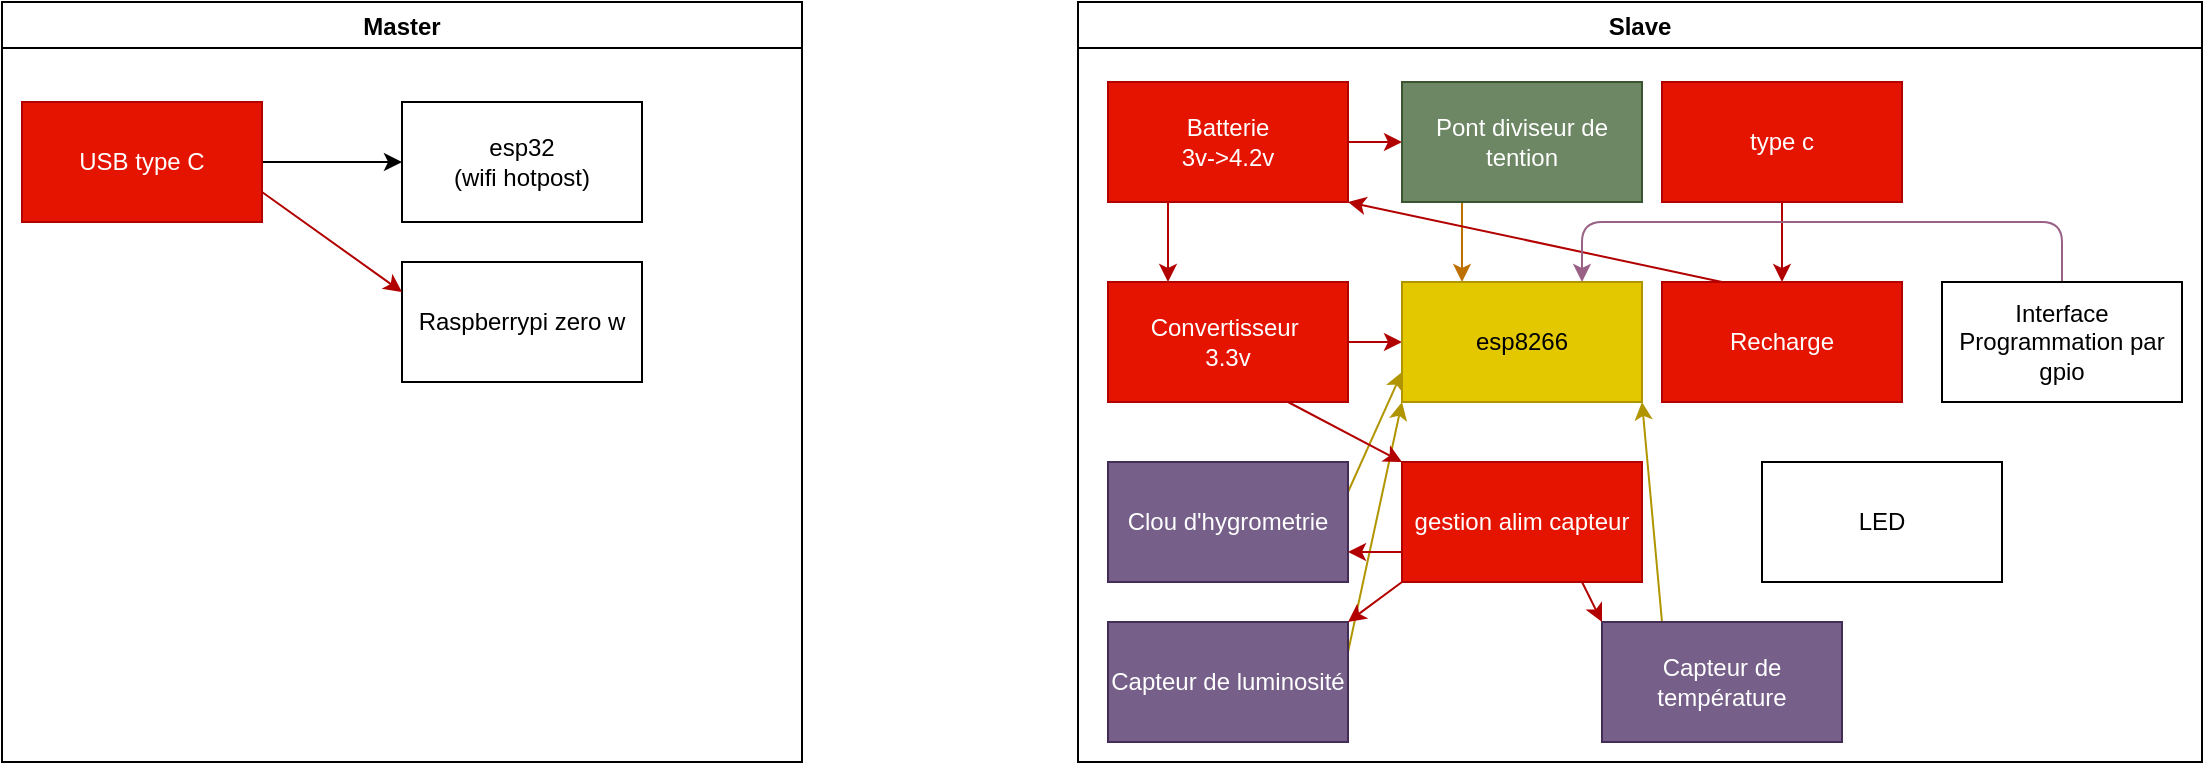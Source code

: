 <mxfile>
    <diagram id="2dslh5Fmj6Aw1XewmMjm" name="Page-1">
        <mxGraphModel dx="1489" dy="441" grid="1" gridSize="10" guides="1" tooltips="1" connect="1" arrows="1" fold="1" page="1" pageScale="1" pageWidth="850" pageHeight="1100" math="0" shadow="0">
            <root>
                <mxCell id="0"/>
                <mxCell id="1" parent="0"/>
                <mxCell id="2" value="Master" style="swimlane;" vertex="1" parent="1">
                    <mxGeometry x="-310" y="120" width="400" height="380" as="geometry"/>
                </mxCell>
                <mxCell id="5" value="esp32&lt;br&gt;(wifi hotpost)" style="rounded=0;whiteSpace=wrap;html=1;" vertex="1" parent="2">
                    <mxGeometry x="200" y="50" width="120" height="60" as="geometry"/>
                </mxCell>
                <mxCell id="24" value="Raspberrypi zero w" style="rounded=0;whiteSpace=wrap;html=1;" vertex="1" parent="2">
                    <mxGeometry x="200" y="130" width="120" height="60" as="geometry"/>
                </mxCell>
                <mxCell id="27" style="edgeStyle=none;html=1;exitX=1;exitY=0.75;exitDx=0;exitDy=0;entryX=0;entryY=0.25;entryDx=0;entryDy=0;fillColor=#e51400;strokeColor=#B20000;" edge="1" parent="2" source="25" target="24">
                    <mxGeometry relative="1" as="geometry"/>
                </mxCell>
                <mxCell id="28" style="edgeStyle=none;html=1;exitX=1;exitY=0.5;exitDx=0;exitDy=0;entryX=0;entryY=0.5;entryDx=0;entryDy=0;" edge="1" parent="2" source="25" target="5">
                    <mxGeometry relative="1" as="geometry"/>
                </mxCell>
                <mxCell id="25" value="USB type C" style="rounded=0;whiteSpace=wrap;html=1;fillColor=#e51400;fontColor=#ffffff;strokeColor=#B20000;" vertex="1" parent="2">
                    <mxGeometry x="10" y="50" width="120" height="60" as="geometry"/>
                </mxCell>
                <mxCell id="3" value="Slave" style="swimlane;" vertex="1" parent="1">
                    <mxGeometry x="228" y="120" width="562" height="380" as="geometry"/>
                </mxCell>
                <mxCell id="9" style="edgeStyle=none;html=1;exitX=0.25;exitY=1;exitDx=0;exitDy=0;entryX=0.25;entryY=0;entryDx=0;entryDy=0;fillColor=#e51400;strokeColor=#B20000;" edge="1" parent="3" source="4" target="6">
                    <mxGeometry relative="1" as="geometry"/>
                </mxCell>
                <mxCell id="10" style="edgeStyle=none;html=1;exitX=1;exitY=0.5;exitDx=0;exitDy=0;entryX=0;entryY=0.5;entryDx=0;entryDy=0;fillColor=#e51400;strokeColor=#B20000;" edge="1" parent="3" source="4" target="8">
                    <mxGeometry relative="1" as="geometry"/>
                </mxCell>
                <mxCell id="4" value="Batterie&lt;br&gt;3v-&amp;gt;4.2v" style="rounded=0;whiteSpace=wrap;html=1;fillColor=#e51400;fontColor=#ffffff;strokeColor=#B20000;" vertex="1" parent="3">
                    <mxGeometry x="15" y="40" width="120" height="60" as="geometry"/>
                </mxCell>
                <mxCell id="12" style="edgeStyle=none;html=1;exitX=1;exitY=0.5;exitDx=0;exitDy=0;entryX=0;entryY=0.5;entryDx=0;entryDy=0;fillColor=#e51400;strokeColor=#B20000;" edge="1" parent="3" source="6" target="7">
                    <mxGeometry relative="1" as="geometry"/>
                </mxCell>
                <mxCell id="6" value="Convertisseur&amp;nbsp;&lt;br&gt;3.3v" style="rounded=0;whiteSpace=wrap;html=1;fillColor=#e51400;fontColor=#ffffff;strokeColor=#B20000;" vertex="1" parent="3">
                    <mxGeometry x="15" y="140" width="120" height="60" as="geometry"/>
                </mxCell>
                <mxCell id="7" value="esp8266" style="rounded=0;whiteSpace=wrap;html=1;fillColor=#e3c800;fontColor=#000000;strokeColor=#B09500;" vertex="1" parent="3">
                    <mxGeometry x="162" y="140" width="120" height="60" as="geometry"/>
                </mxCell>
                <mxCell id="11" style="edgeStyle=none;html=1;exitX=0.25;exitY=1;exitDx=0;exitDy=0;entryX=0.25;entryY=0;entryDx=0;entryDy=0;fillColor=#f0a30a;strokeColor=#BD7000;" edge="1" parent="3" source="8" target="7">
                    <mxGeometry relative="1" as="geometry"/>
                </mxCell>
                <mxCell id="8" value="Pont diviseur de tention" style="rounded=0;whiteSpace=wrap;html=1;fillColor=#6d8764;fontColor=#ffffff;strokeColor=#3A5431;" vertex="1" parent="3">
                    <mxGeometry x="162" y="40" width="120" height="60" as="geometry"/>
                </mxCell>
                <mxCell id="21" style="edgeStyle=none;html=1;exitX=1;exitY=0.25;exitDx=0;exitDy=0;entryX=0;entryY=0.75;entryDx=0;entryDy=0;fillColor=#e3c800;strokeColor=#B09500;" edge="1" parent="3" source="13" target="7">
                    <mxGeometry relative="1" as="geometry"/>
                </mxCell>
                <mxCell id="13" value="Clou d'hygrometrie" style="rounded=0;whiteSpace=wrap;html=1;fillColor=#76608a;fontColor=#ffffff;strokeColor=#432D57;" vertex="1" parent="3">
                    <mxGeometry x="15" y="230" width="120" height="60" as="geometry"/>
                </mxCell>
                <mxCell id="22" style="edgeStyle=none;html=1;exitX=1;exitY=0.25;exitDx=0;exitDy=0;entryX=0;entryY=1;entryDx=0;entryDy=0;fillColor=#e3c800;strokeColor=#B09500;" edge="1" parent="3" source="14" target="7">
                    <mxGeometry relative="1" as="geometry"/>
                </mxCell>
                <mxCell id="14" value="Capteur de luminosité" style="rounded=0;whiteSpace=wrap;html=1;fillColor=#76608a;fontColor=#ffffff;strokeColor=#432D57;" vertex="1" parent="3">
                    <mxGeometry x="15" y="310" width="120" height="60" as="geometry"/>
                </mxCell>
                <mxCell id="23" style="edgeStyle=none;html=1;exitX=0.25;exitY=0;exitDx=0;exitDy=0;entryX=1;entryY=1;entryDx=0;entryDy=0;fillColor=#e3c800;strokeColor=#B09500;" edge="1" parent="3" source="15" target="7">
                    <mxGeometry relative="1" as="geometry"/>
                </mxCell>
                <mxCell id="15" value="Capteur de température" style="rounded=0;whiteSpace=wrap;html=1;fillColor=#76608a;fontColor=#ffffff;strokeColor=#432D57;" vertex="1" parent="3">
                    <mxGeometry x="262" y="310" width="120" height="60" as="geometry"/>
                </mxCell>
                <mxCell id="18" style="edgeStyle=none;html=1;exitX=0;exitY=0.75;exitDx=0;exitDy=0;entryX=1;entryY=0.75;entryDx=0;entryDy=0;fillColor=#e51400;strokeColor=#B20000;" edge="1" parent="3" source="16" target="13">
                    <mxGeometry relative="1" as="geometry"/>
                </mxCell>
                <mxCell id="19" style="edgeStyle=none;html=1;exitX=0;exitY=1;exitDx=0;exitDy=0;entryX=1;entryY=0;entryDx=0;entryDy=0;fillColor=#e51400;strokeColor=#B20000;" edge="1" parent="3" source="16" target="14">
                    <mxGeometry relative="1" as="geometry"/>
                </mxCell>
                <mxCell id="20" style="edgeStyle=none;html=1;exitX=0.75;exitY=1;exitDx=0;exitDy=0;entryX=0;entryY=0;entryDx=0;entryDy=0;fillColor=#e51400;strokeColor=#B20000;" edge="1" parent="3" source="16" target="15">
                    <mxGeometry relative="1" as="geometry"/>
                </mxCell>
                <mxCell id="16" value="gestion alim capteur" style="rounded=0;whiteSpace=wrap;html=1;fillColor=#e51400;fontColor=#ffffff;strokeColor=#B20000;" vertex="1" parent="3">
                    <mxGeometry x="162" y="230" width="120" height="60" as="geometry"/>
                </mxCell>
                <mxCell id="17" style="edgeStyle=none;html=1;exitX=0.75;exitY=1;exitDx=0;exitDy=0;entryX=0;entryY=0;entryDx=0;entryDy=0;fillColor=#e51400;strokeColor=#B20000;" edge="1" parent="3" source="6" target="16">
                    <mxGeometry relative="1" as="geometry">
                        <mxPoint x="142" y="210" as="targetPoint"/>
                    </mxGeometry>
                </mxCell>
                <mxCell id="32" style="edgeStyle=none;html=1;exitX=0.5;exitY=1;exitDx=0;exitDy=0;entryX=0.5;entryY=0;entryDx=0;entryDy=0;fillColor=#e51400;strokeColor=#B20000;" edge="1" parent="3" source="29" target="30">
                    <mxGeometry relative="1" as="geometry"/>
                </mxCell>
                <mxCell id="29" value="type c" style="rounded=0;whiteSpace=wrap;html=1;fillColor=#e51400;fontColor=#ffffff;strokeColor=#B20000;" vertex="1" parent="3">
                    <mxGeometry x="292" y="40" width="120" height="60" as="geometry"/>
                </mxCell>
                <mxCell id="31" style="edgeStyle=none;html=1;exitX=0.25;exitY=0;exitDx=0;exitDy=0;entryX=1;entryY=1;entryDx=0;entryDy=0;fillColor=#e51400;strokeColor=#B20000;" edge="1" parent="3" source="30" target="4">
                    <mxGeometry relative="1" as="geometry"/>
                </mxCell>
                <mxCell id="30" value="Recharge" style="rounded=0;whiteSpace=wrap;html=1;fillColor=#e51400;fontColor=#ffffff;strokeColor=#B20000;" vertex="1" parent="3">
                    <mxGeometry x="292" y="140" width="120" height="60" as="geometry"/>
                </mxCell>
                <mxCell id="33" value="LED" style="rounded=0;whiteSpace=wrap;html=1;" vertex="1" parent="3">
                    <mxGeometry x="342" y="230" width="120" height="60" as="geometry"/>
                </mxCell>
                <mxCell id="35" style="edgeStyle=none;html=1;exitX=0.5;exitY=0;exitDx=0;exitDy=0;entryX=0.75;entryY=0;entryDx=0;entryDy=0;fillColor=#e6d0de;strokeColor=#996185;gradientColor=#d5739d;" edge="1" parent="3" source="34" target="7">
                    <mxGeometry relative="1" as="geometry">
                        <Array as="points">
                            <mxPoint x="492" y="110"/>
                            <mxPoint x="252" y="110"/>
                        </Array>
                    </mxGeometry>
                </mxCell>
                <mxCell id="34" value="Interface Programmation par gpio" style="rounded=0;whiteSpace=wrap;html=1;" vertex="1" parent="3">
                    <mxGeometry x="432" y="140" width="120" height="60" as="geometry"/>
                </mxCell>
            </root>
        </mxGraphModel>
    </diagram>
</mxfile>